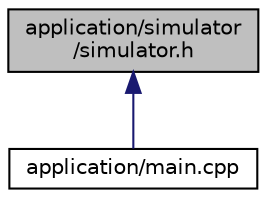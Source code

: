 digraph "application/simulator/simulator.h"
{
 // LATEX_PDF_SIZE
  edge [fontname="Helvetica",fontsize="10",labelfontname="Helvetica",labelfontsize="10"];
  node [fontname="Helvetica",fontsize="10",shape=record];
  Node1 [label="application/simulator\l/simulator.h",height=0.2,width=0.4,color="black", fillcolor="grey75", style="filled", fontcolor="black",tooltip="Functions to control the robot and get information on the maze."];
  Node1 -> Node2 [dir="back",color="midnightblue",fontsize="10",style="solid"];
  Node2 [label="application/main.cpp",height=0.2,width=0.4,color="black", fillcolor="white", style="filled",URL="$main_8cpp.html",tooltip="This is the main class which is built in the Simulator and used to call all other classes."];
}
